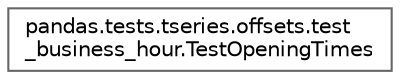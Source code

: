 digraph "Graphical Class Hierarchy"
{
 // LATEX_PDF_SIZE
  bgcolor="transparent";
  edge [fontname=Helvetica,fontsize=10,labelfontname=Helvetica,labelfontsize=10];
  node [fontname=Helvetica,fontsize=10,shape=box,height=0.2,width=0.4];
  rankdir="LR";
  Node0 [id="Node000000",label="pandas.tests.tseries.offsets.test\l_business_hour.TestOpeningTimes",height=0.2,width=0.4,color="grey40", fillcolor="white", style="filled",URL="$d2/da7/classpandas_1_1tests_1_1tseries_1_1offsets_1_1test__business__hour_1_1TestOpeningTimes.html",tooltip=" "];
}
